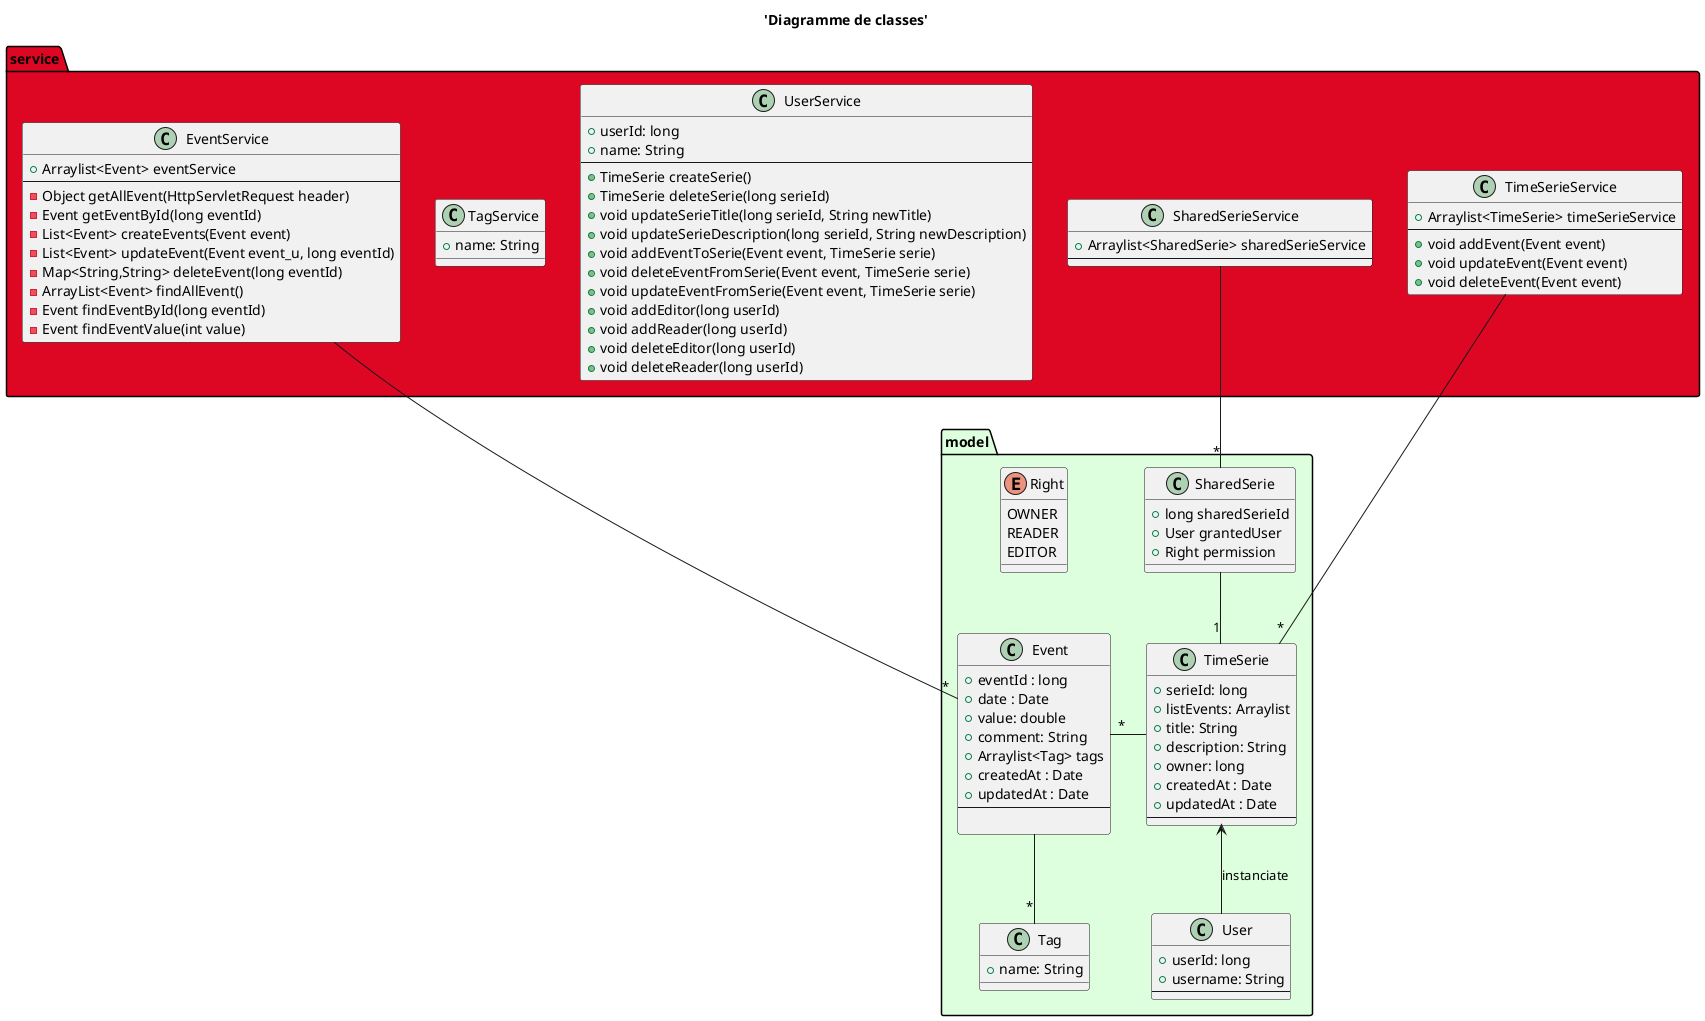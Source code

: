 @startuml
title 'Diagramme de classes'

package model #DDFFDD {
  class Event {
  + eventId : long
  + date : Date
  + value: double
  + comment: String
  + Arraylist<Tag> tags
  + createdAt : Date
  + updatedAt : Date
  --

  }

  class TimeSerie {
  + serieId: long
  + listEvents: Arraylist
  + title: String
  + description: String
  + owner: long
  + createdAt : Date
  + updatedAt : Date
  --
  }

  class User {
  + userId: long
  + username: String
  --
  }

  class Tag {
  + name: String
  }

  class SharedSerie {
   + long sharedSerieId
   + User grantedUser
   + Right permission
  }

  enum Right {
    OWNER
    READER
    EDITOR
  }
}

package service #DD0623 {
  class EventService {
  + Arraylist<Event> eventService
  --
  - Object getAllEvent(HttpServletRequest header)
  - Event getEventById(long eventId)
  - List<Event> createEvents(Event event)
  - List<Event> updateEvent(Event event_u, long eventId)
  - Map<String,String> deleteEvent(long eventId)
  - ArrayList<Event> findAllEvent()
  - Event findEventById(long eventId)
  - Event findEventValue(int value)
  }

  class TimeSerieService {
  + Arraylist<TimeSerie> timeSerieService
  --
  + void addEvent(Event event)
  + void updateEvent(Event event)
  + void deleteEvent(Event event)
  }

  class UserService {
  + userId: long
  + name: String
  --
  + TimeSerie createSerie()
  + TimeSerie deleteSerie(long serieId)
  + void updateSerieTitle(long serieId, String newTitle)
  + void updateSerieDescription(long serieId, String newDescription)
  + void addEventToSerie(Event event, TimeSerie serie)
  + void deleteEventFromSerie(Event event, TimeSerie serie)
  + void updateEventFromSerie(Event event, TimeSerie serie)
  + void addEditor(long userId)
  + void addReader(long userId)
  + void deleteEditor(long userId)
  + void deleteReader(long userId)
  }

  class TagService {
  + name: String
  }

  class SharedSerieService {
     + Arraylist<SharedSerie> sharedSerieService
     --
    }
}

TimeSerie -right- "*" Event
User -up-> TimeSerie : instanciate
Event -- "*" Tag

EventService -down- "*" Event
TimeSerieService -down- "*" TimeSerie
SharedSerie -- "1" TimeSerie
SharedSerieService -- "*" SharedSerie
@enduml
